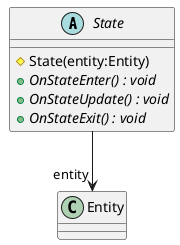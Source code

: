 @startuml
abstract class State {
    # State(entity:Entity)
    + {abstract} OnStateEnter() : void
    + {abstract} OnStateUpdate() : void
    + {abstract} OnStateExit() : void
}
State --> "entity" Entity
@enduml
